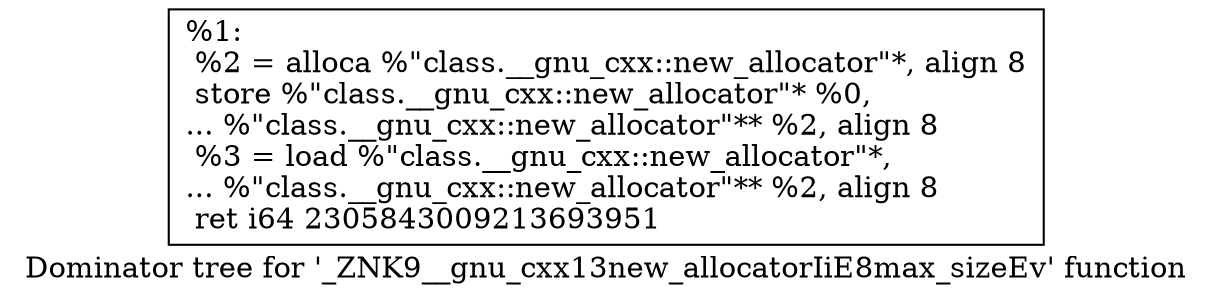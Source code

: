 digraph "Dominator tree for '_ZNK9__gnu_cxx13new_allocatorIiE8max_sizeEv' function" {
	label="Dominator tree for '_ZNK9__gnu_cxx13new_allocatorIiE8max_sizeEv' function";

	Node0x14763c0 [shape=record,label="{%1:\l  %2 = alloca %\"class.__gnu_cxx::new_allocator\"*, align 8\l  store %\"class.__gnu_cxx::new_allocator\"* %0,\l... %\"class.__gnu_cxx::new_allocator\"** %2, align 8\l  %3 = load %\"class.__gnu_cxx::new_allocator\"*,\l... %\"class.__gnu_cxx::new_allocator\"** %2, align 8\l  ret i64 2305843009213693951\l}"];
}
